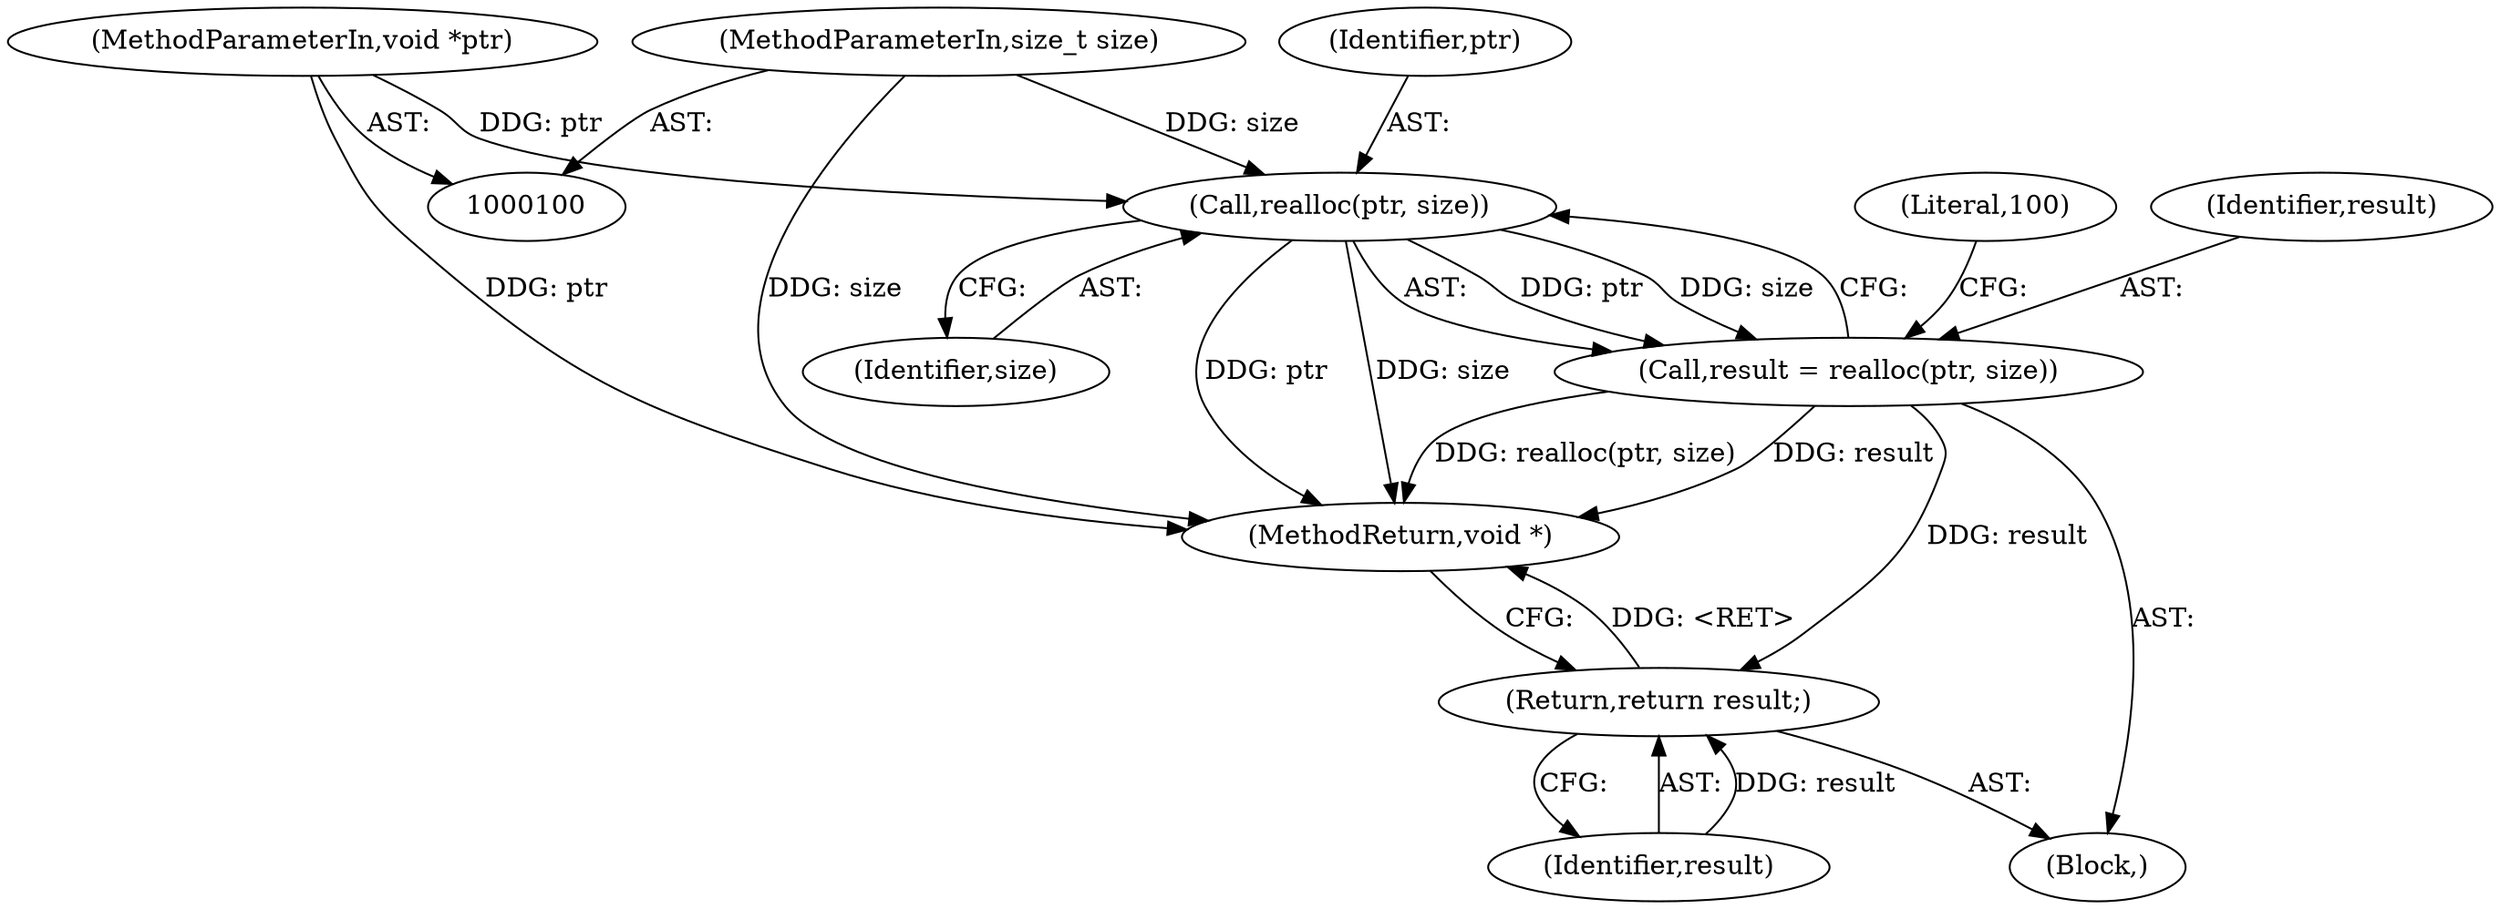 digraph "0_jasper_988f8365f7d8ad8073b6786e433d34c553ecf568_0@API" {
"1000114" [label="(Call,realloc(ptr, size))"];
"1000101" [label="(MethodParameterIn,void *ptr)"];
"1000102" [label="(MethodParameterIn,size_t size)"];
"1000112" [label="(Call,result = realloc(ptr, size))"];
"1000126" [label="(Return,return result;)"];
"1000112" [label="(Call,result = realloc(ptr, size))"];
"1000116" [label="(Identifier,size)"];
"1000114" [label="(Call,realloc(ptr, size))"];
"1000103" [label="(Block,)"];
"1000126" [label="(Return,return result;)"];
"1000101" [label="(MethodParameterIn,void *ptr)"];
"1000127" [label="(Identifier,result)"];
"1000118" [label="(Literal,100)"];
"1000115" [label="(Identifier,ptr)"];
"1000113" [label="(Identifier,result)"];
"1000128" [label="(MethodReturn,void *)"];
"1000102" [label="(MethodParameterIn,size_t size)"];
"1000114" -> "1000112"  [label="AST: "];
"1000114" -> "1000116"  [label="CFG: "];
"1000115" -> "1000114"  [label="AST: "];
"1000116" -> "1000114"  [label="AST: "];
"1000112" -> "1000114"  [label="CFG: "];
"1000114" -> "1000128"  [label="DDG: ptr"];
"1000114" -> "1000128"  [label="DDG: size"];
"1000114" -> "1000112"  [label="DDG: ptr"];
"1000114" -> "1000112"  [label="DDG: size"];
"1000101" -> "1000114"  [label="DDG: ptr"];
"1000102" -> "1000114"  [label="DDG: size"];
"1000101" -> "1000100"  [label="AST: "];
"1000101" -> "1000128"  [label="DDG: ptr"];
"1000102" -> "1000100"  [label="AST: "];
"1000102" -> "1000128"  [label="DDG: size"];
"1000112" -> "1000103"  [label="AST: "];
"1000113" -> "1000112"  [label="AST: "];
"1000118" -> "1000112"  [label="CFG: "];
"1000112" -> "1000128"  [label="DDG: realloc(ptr, size)"];
"1000112" -> "1000128"  [label="DDG: result"];
"1000112" -> "1000126"  [label="DDG: result"];
"1000126" -> "1000103"  [label="AST: "];
"1000126" -> "1000127"  [label="CFG: "];
"1000127" -> "1000126"  [label="AST: "];
"1000128" -> "1000126"  [label="CFG: "];
"1000126" -> "1000128"  [label="DDG: <RET>"];
"1000127" -> "1000126"  [label="DDG: result"];
}
